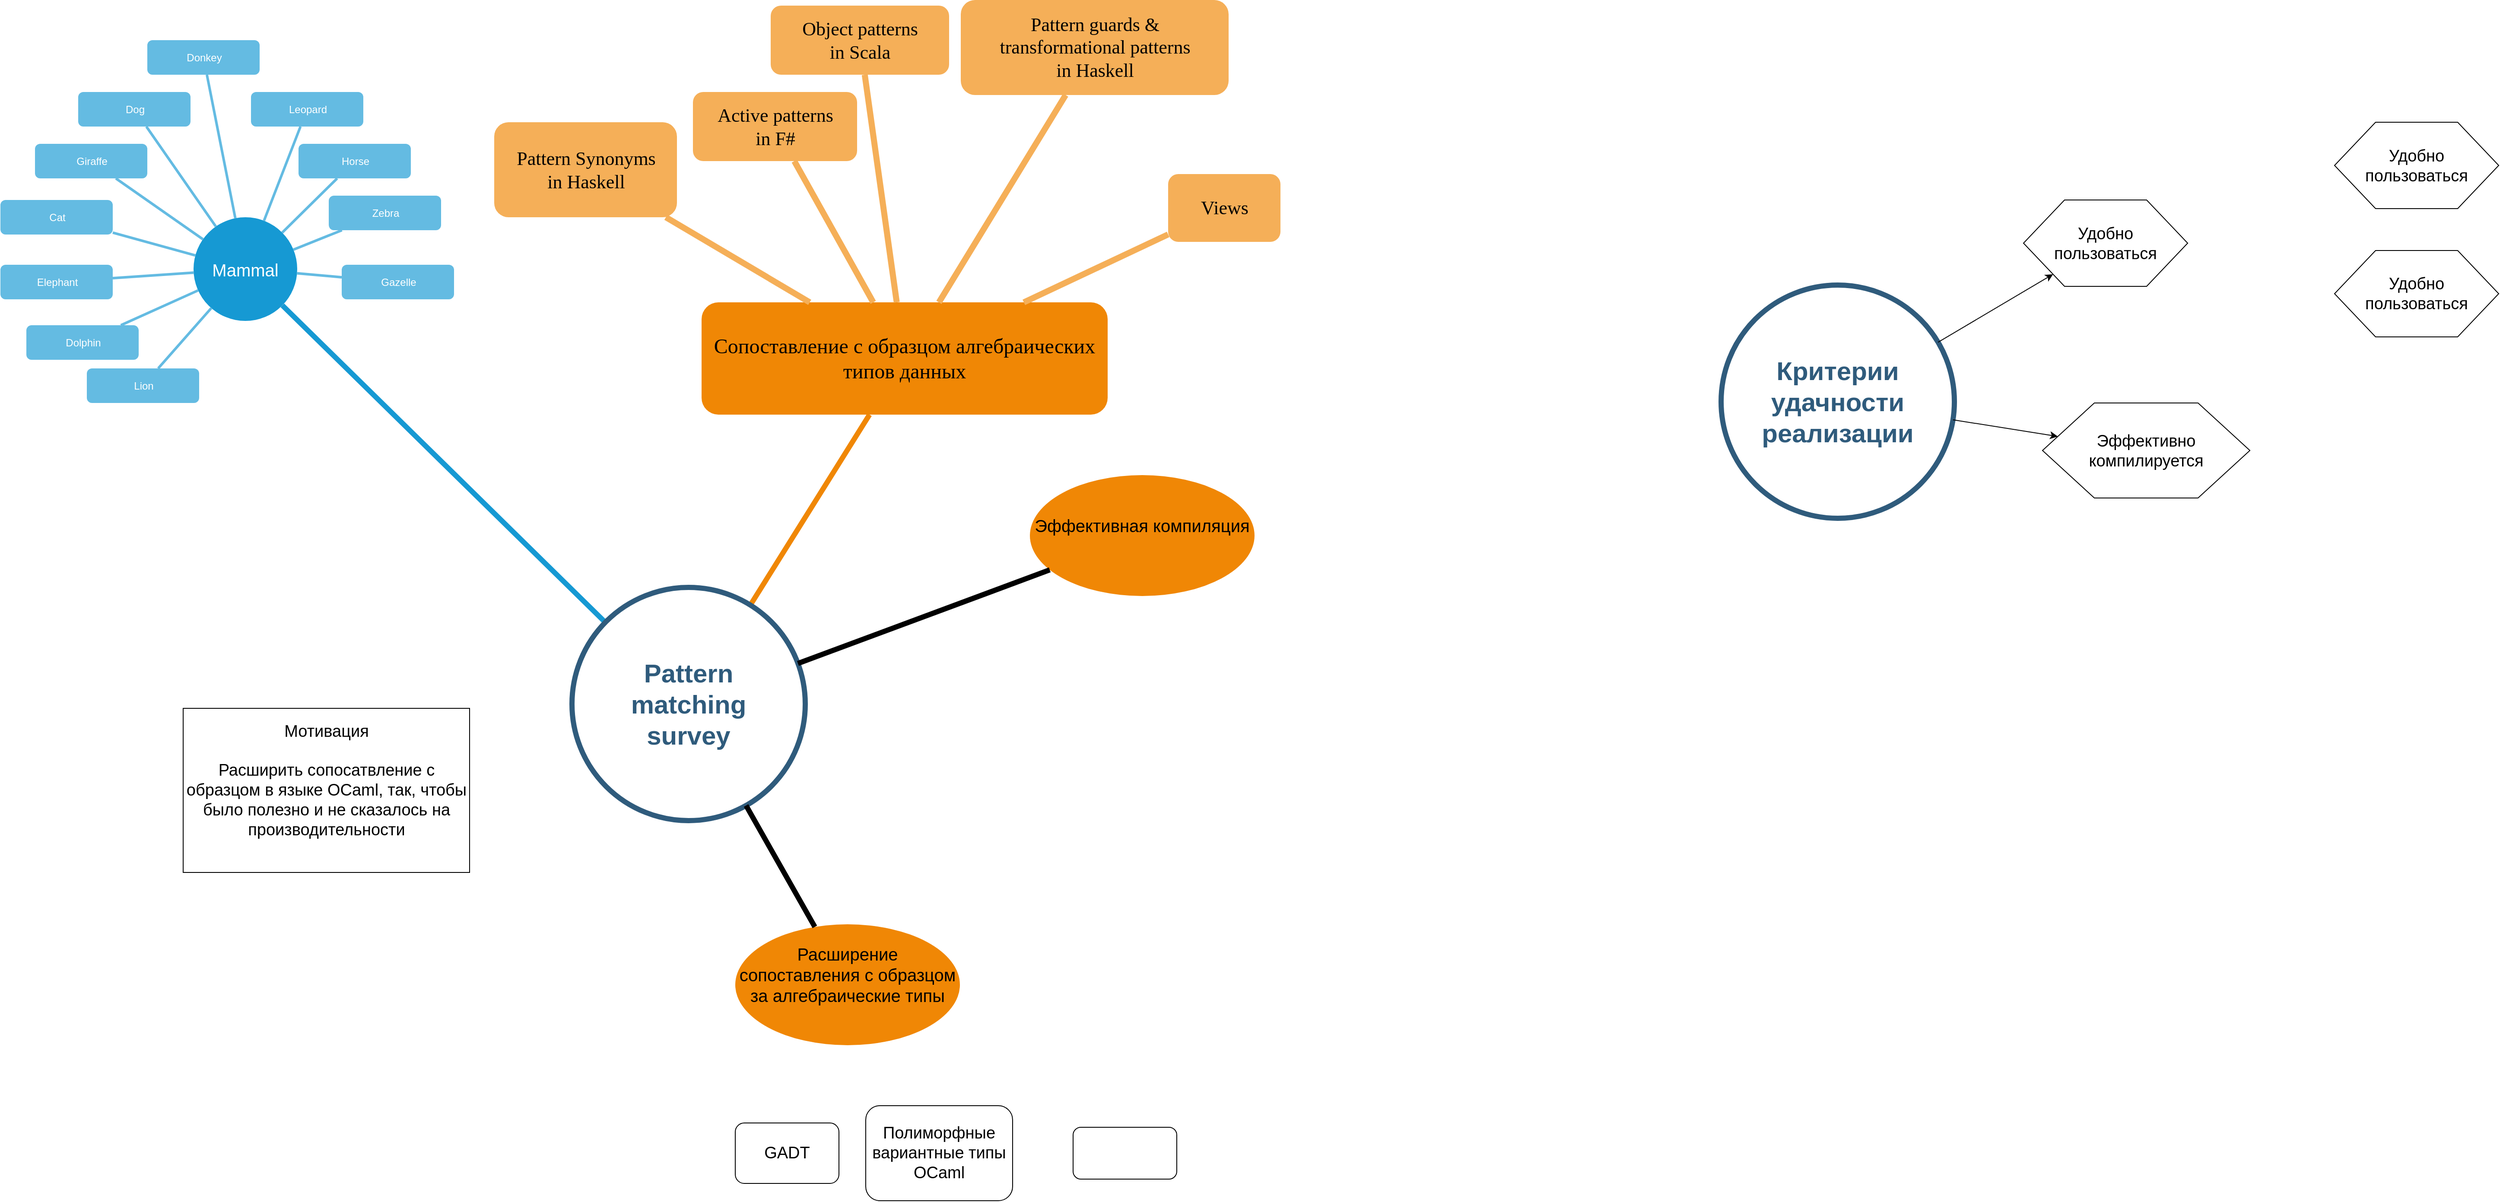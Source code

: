 <mxfile version="12.8.5" type="github">
  <diagram id="6a731a19-8d31-9384-78a2-239565b7b9f0" name="Page-1">
    <mxGraphModel dx="2370" dy="1707" grid="1" gridSize="10" guides="1" tooltips="1" connect="1" arrows="1" fold="1" page="1" pageScale="1" pageWidth="1169" pageHeight="827" background="#ffffff" math="0" shadow="0">
      <root>
        <mxCell id="0" />
        <mxCell id="1" parent="0" />
        <mxCell id="1350" value="Mammal" style="ellipse;whiteSpace=wrap;html=1;shadow=0;fontFamily=Helvetica;fontSize=20;fontColor=#FFFFFF;align=center;strokeWidth=3;fillColor=#1699D3;strokeColor=none;" parent="1" vertex="1">
          <mxGeometry x="542" y="291.5" width="120" height="120" as="geometry" />
        </mxCell>
        <mxCell id="1351" value="&lt;div style=&quot;font-size: 24px&quot;&gt;Сопоставление с образцом алгебраических типов данных&lt;/div&gt;" style="rounded=1;whiteSpace=wrap;html=1;shadow=0;fontFamily=Comic Sans MS;fontSize=24;fontColor=#000000;align=center;strokeWidth=3;fillColor=#F08705;strokeColor=none;gradientColor=none;" parent="1" vertex="1">
          <mxGeometry x="1130" y="390" width="470" height="130" as="geometry" />
        </mxCell>
        <mxCell id="1358" value="Dolphin" style="rounded=1;fillColor=#64BBE2;strokeColor=none;strokeWidth=3;shadow=0;html=1;fontColor=#FFFFFF;" parent="1" vertex="1">
          <mxGeometry x="348.5" y="416.5" width="130" height="40" as="geometry" />
        </mxCell>
        <mxCell id="1359" style="endArrow=none;strokeWidth=6;strokeColor=#1699D3;html=1;" parent="1" source="1515" target="1350" edge="1">
          <mxGeometry relative="1" as="geometry" />
        </mxCell>
        <mxCell id="1360" style="endArrow=none;strokeWidth=6;strokeColor=#f08705;html=1;" parent="1" source="1515" target="1351" edge="1">
          <mxGeometry relative="1" as="geometry" />
        </mxCell>
        <mxCell id="1367" value="Lion" style="rounded=1;fillColor=#64BBE2;strokeColor=none;strokeWidth=3;shadow=0;html=1;fontColor=#FFFFFF;" parent="1" vertex="1">
          <mxGeometry x="418.5" y="466.5" width="130" height="40" as="geometry" />
        </mxCell>
        <mxCell id="1368" value="Elephant" style="rounded=1;fillColor=#64BBE2;strokeColor=none;strokeWidth=3;shadow=0;html=1;fontColor=#FFFFFF;" parent="1" vertex="1">
          <mxGeometry x="318.5" y="346.5" width="130" height="40" as="geometry" />
        </mxCell>
        <mxCell id="1369" value="Cat" style="rounded=1;fillColor=#64BBE2;strokeColor=none;strokeWidth=3;shadow=0;html=1;fontColor=#FFFFFF;" parent="1" vertex="1">
          <mxGeometry x="318.5" y="271.5" width="130" height="40" as="geometry" />
        </mxCell>
        <mxCell id="1370" value="Giraffe" style="rounded=1;fillColor=#64BBE2;strokeColor=none;strokeWidth=3;shadow=0;html=1;fontColor=#FFFFFF;" parent="1" vertex="1">
          <mxGeometry x="358.5" y="206.5" width="130" height="40" as="geometry" />
        </mxCell>
        <mxCell id="1371" value="Dog" style="rounded=1;fillColor=#64BBE2;strokeColor=none;strokeWidth=3;shadow=0;html=1;fontColor=#FFFFFF;" parent="1" vertex="1">
          <mxGeometry x="408.5" y="146.5" width="130" height="40" as="geometry" />
        </mxCell>
        <mxCell id="1372" value="Donkey" style="rounded=1;fillColor=#64BBE2;strokeColor=none;strokeWidth=3;shadow=0;html=1;fontColor=#FFFFFF;" parent="1" vertex="1">
          <mxGeometry x="488.5" y="86.5" width="130" height="40" as="geometry" />
        </mxCell>
        <mxCell id="1373" value="Leopard" style="rounded=1;fillColor=#64BBE2;strokeColor=none;strokeWidth=3;shadow=0;html=1;fontColor=#FFFFFF;" parent="1" vertex="1">
          <mxGeometry x="608.5" y="146.5" width="130" height="40" as="geometry" />
        </mxCell>
        <mxCell id="1374" value="Horse" style="rounded=1;fillColor=#64BBE2;strokeColor=none;strokeWidth=3;shadow=0;html=1;fontColor=#FFFFFF;" parent="1" vertex="1">
          <mxGeometry x="663.5" y="206.5" width="130" height="40" as="geometry" />
        </mxCell>
        <mxCell id="1375" value="Zebra" style="rounded=1;fillColor=#64BBE2;strokeColor=none;strokeWidth=3;shadow=0;html=1;fontColor=#FFFFFF;" parent="1" vertex="1">
          <mxGeometry x="698.5" y="266.5" width="130" height="40" as="geometry" />
        </mxCell>
        <mxCell id="1376" value="Gazelle" style="rounded=1;fillColor=#64BBE2;strokeColor=none;strokeWidth=3;shadow=0;html=1;fontColor=#FFFFFF;" parent="1" vertex="1">
          <mxGeometry x="713.5" y="346.5" width="130" height="40" as="geometry" />
        </mxCell>
        <mxCell id="1377" value="" style="edgeStyle=none;endArrow=none;strokeWidth=3;strokeColor=#64BBE2;html=1;" parent="1" source="1350" target="1376" edge="1">
          <mxGeometry x="-221.5" y="56.5" width="100" height="100" as="geometry">
            <mxPoint x="-221.5" y="156.5" as="sourcePoint" />
            <mxPoint x="-121.5" y="56.5" as="targetPoint" />
          </mxGeometry>
        </mxCell>
        <mxCell id="1378" value="" style="edgeStyle=none;endArrow=none;strokeWidth=3;strokeColor=#64BBE2;html=1;" parent="1" source="1350" target="1367" edge="1">
          <mxGeometry x="-221.5" y="56.5" width="100" height="100" as="geometry">
            <mxPoint x="-221.5" y="156.5" as="sourcePoint" />
            <mxPoint x="-121.5" y="56.5" as="targetPoint" />
          </mxGeometry>
        </mxCell>
        <mxCell id="1379" value="" style="edgeStyle=none;endArrow=none;strokeWidth=3;strokeColor=#64BBE2;html=1;" parent="1" source="1350" target="1358" edge="1">
          <mxGeometry x="-221.5" y="56.5" width="100" height="100" as="geometry">
            <mxPoint x="-221.5" y="156.5" as="sourcePoint" />
            <mxPoint x="-121.5" y="56.5" as="targetPoint" />
          </mxGeometry>
        </mxCell>
        <mxCell id="1380" value="" style="edgeStyle=none;endArrow=none;strokeWidth=3;strokeColor=#64BBE2;html=1;" parent="1" source="1350" target="1368" edge="1">
          <mxGeometry x="-221.5" y="56.5" width="100" height="100" as="geometry">
            <mxPoint x="-221.5" y="156.5" as="sourcePoint" />
            <mxPoint x="-121.5" y="56.5" as="targetPoint" />
          </mxGeometry>
        </mxCell>
        <mxCell id="1381" value="" style="edgeStyle=none;endArrow=none;strokeWidth=3;strokeColor=#64BBE2;html=1;" parent="1" source="1350" target="1369" edge="1">
          <mxGeometry x="-221.5" y="56.5" width="100" height="100" as="geometry">
            <mxPoint x="-221.5" y="156.5" as="sourcePoint" />
            <mxPoint x="-121.5" y="56.5" as="targetPoint" />
          </mxGeometry>
        </mxCell>
        <mxCell id="1382" value="" style="edgeStyle=none;endArrow=none;strokeWidth=3;strokeColor=#64BBE2;html=1;" parent="1" source="1350" target="1370" edge="1">
          <mxGeometry x="-221.5" y="56.5" width="100" height="100" as="geometry">
            <mxPoint x="-221.5" y="156.5" as="sourcePoint" />
            <mxPoint x="-121.5" y="56.5" as="targetPoint" />
          </mxGeometry>
        </mxCell>
        <mxCell id="1383" value="" style="edgeStyle=none;endArrow=none;strokeWidth=3;strokeColor=#64BBE2;html=1;" parent="1" source="1350" target="1371" edge="1">
          <mxGeometry x="-221.5" y="56.5" width="100" height="100" as="geometry">
            <mxPoint x="-221.5" y="156.5" as="sourcePoint" />
            <mxPoint x="-121.5" y="56.5" as="targetPoint" />
          </mxGeometry>
        </mxCell>
        <mxCell id="1384" value="" style="edgeStyle=none;endArrow=none;strokeWidth=3;strokeColor=#64BBE2;html=1;" parent="1" source="1350" target="1372" edge="1">
          <mxGeometry x="-221.5" y="56.5" width="100" height="100" as="geometry">
            <mxPoint x="-221.5" y="156.5" as="sourcePoint" />
            <mxPoint x="-121.5" y="56.5" as="targetPoint" />
          </mxGeometry>
        </mxCell>
        <mxCell id="1385" value="" style="edgeStyle=none;endArrow=none;strokeWidth=3;strokeColor=#64BBE2;html=1;" parent="1" source="1350" target="1373" edge="1">
          <mxGeometry x="-221.5" y="56.5" width="100" height="100" as="geometry">
            <mxPoint x="-221.5" y="156.5" as="sourcePoint" />
            <mxPoint x="-121.5" y="56.5" as="targetPoint" />
          </mxGeometry>
        </mxCell>
        <mxCell id="1386" value="" style="edgeStyle=none;endArrow=none;strokeWidth=3;strokeColor=#64BBE2;html=1;" parent="1" source="1350" target="1374" edge="1">
          <mxGeometry x="-221.5" y="56.5" width="100" height="100" as="geometry">
            <mxPoint x="-221.5" y="156.5" as="sourcePoint" />
            <mxPoint x="-121.5" y="56.5" as="targetPoint" />
          </mxGeometry>
        </mxCell>
        <mxCell id="1387" value="" style="edgeStyle=none;endArrow=none;strokeWidth=3;strokeColor=#64BBE2;html=1;" parent="1" source="1350" target="1375" edge="1">
          <mxGeometry x="-221.5" y="56.5" width="100" height="100" as="geometry">
            <mxPoint x="-221.5" y="156.5" as="sourcePoint" />
            <mxPoint x="-121.5" y="56.5" as="targetPoint" />
          </mxGeometry>
        </mxCell>
        <mxCell id="1393" value="&lt;div&gt;Pattern guards &amp;amp; &lt;br&gt;transformational patterns&lt;/div&gt;&lt;div&gt;in Haskell&lt;/div&gt;" style="rounded=1;fillColor=#f5af58;strokeColor=none;strokeWidth=7;shadow=0;html=1;fontColor=#000000;fontSize=22;fontFamily=Comic Sans MS;" parent="1" vertex="1">
          <mxGeometry x="1430" y="40" width="310" height="110" as="geometry" />
        </mxCell>
        <mxCell id="1394" value="Views" style="rounded=1;fillColor=#f5af58;strokeColor=none;strokeWidth=7;shadow=0;html=1;fontColor=#000000;fontSize=22;fontFamily=Comic Sans MS;" parent="1" vertex="1">
          <mxGeometry x="1670" y="241.5" width="130" height="78.5" as="geometry" />
        </mxCell>
        <mxCell id="1402" value="" style="edgeStyle=none;endArrow=none;strokeWidth=7;strokeColor=#F5AF58;html=1;fontSize=22;fontFamily=Comic Sans MS;" parent="1" source="1351" target="8fD-62BuHi758IAnA8GY-1560" edge="1">
          <mxGeometry x="3.5" y="21.5" width="100" height="100" as="geometry">
            <mxPoint x="3.5" y="121.5" as="sourcePoint" />
            <mxPoint x="1016.177" y="241.5" as="targetPoint" />
          </mxGeometry>
        </mxCell>
        <mxCell id="1403" value="" style="edgeStyle=none;endArrow=none;strokeWidth=7;strokeColor=#F5AF58;html=1;fontSize=22;fontFamily=Comic Sans MS;" parent="1" source="1351" target="8fD-62BuHi758IAnA8GY-1559" edge="1">
          <mxGeometry x="3.5" y="21.5" width="100" height="100" as="geometry">
            <mxPoint x="3.5" y="121.5" as="sourcePoint" />
            <mxPoint x="1046.771" y="181.5" as="targetPoint" />
          </mxGeometry>
        </mxCell>
        <mxCell id="1404" value="" style="edgeStyle=none;endArrow=none;strokeWidth=7;strokeColor=#F5AF58;html=1;fontSize=22;fontFamily=Comic Sans MS;" parent="1" source="1351" target="8fD-62BuHi758IAnA8GY-1558" edge="1">
          <mxGeometry x="3.5" y="21.5" width="100" height="100" as="geometry">
            <mxPoint x="3.5" y="121.5" as="sourcePoint" />
            <mxPoint x="1108.861" y="121.5" as="targetPoint" />
          </mxGeometry>
        </mxCell>
        <mxCell id="1405" value="" style="edgeStyle=none;endArrow=none;strokeWidth=7;strokeColor=#F5AF58;html=1;fontSize=22;fontFamily=Comic Sans MS;" parent="1" source="1351" target="1393" edge="1">
          <mxGeometry x="3.5" y="21.5" width="100" height="100" as="geometry">
            <mxPoint x="3.5" y="121.5" as="sourcePoint" />
            <mxPoint x="103.5" y="21.5" as="targetPoint" />
          </mxGeometry>
        </mxCell>
        <mxCell id="1406" value="" style="edgeStyle=none;endArrow=none;strokeWidth=7;strokeColor=#F5AF58;html=1;fontSize=22;fontFamily=Comic Sans MS;" parent="1" source="1351" target="1394" edge="1">
          <mxGeometry x="3.5" y="21.5" width="100" height="100" as="geometry">
            <mxPoint x="3.5" y="121.5" as="sourcePoint" />
            <mxPoint x="103.5" y="21.5" as="targetPoint" />
          </mxGeometry>
        </mxCell>
        <mxCell id="1515" value="Pattern &lt;br&gt;matching &lt;br&gt;&lt;div&gt;survey&lt;/div&gt;" style="ellipse;whiteSpace=wrap;html=1;shadow=0;fontFamily=Helvetica;fontSize=30;fontColor=#2F5B7C;align=center;strokeColor=#2F5B7C;strokeWidth=6;fillColor=#FFFFFF;fontStyle=1;gradientColor=none;" parent="1" vertex="1">
          <mxGeometry x="980" y="720" width="270" height="270" as="geometry" />
        </mxCell>
        <mxCell id="8fD-62BuHi758IAnA8GY-1542" value="&lt;div style=&quot;font-size: 19px;&quot;&gt;Мотивация&lt;/div&gt;&lt;div style=&quot;font-size: 19px;&quot;&gt;&lt;br style=&quot;font-size: 19px;&quot;&gt;Расширить сопосатвление с образцом в языке OCaml, так, чтобы было полезно и не сказалось на производительности&lt;/div&gt;&lt;div style=&quot;font-size: 19px;&quot;&gt;&lt;br style=&quot;font-size: 19px;&quot;&gt;&lt;/div&gt;" style="rounded=0;whiteSpace=wrap;html=1;fontSize=19;" parent="1" vertex="1">
          <mxGeometry x="530" y="860" width="331.5" height="190" as="geometry" />
        </mxCell>
        <mxCell id="8fD-62BuHi758IAnA8GY-1543" value="&lt;div&gt;Эффективная компиляция&lt;/div&gt;&lt;div&gt;&lt;br&gt;&lt;/div&gt;" style="ellipse;whiteSpace=wrap;html=1;shadow=0;fontFamily=Helvetica;fontSize=20;fontColor=#000000;align=center;strokeWidth=3;fillColor=#F08705;strokeColor=none;gradientColor=none;" parent="1" vertex="1">
          <mxGeometry x="1510" y="590" width="260" height="140" as="geometry" />
        </mxCell>
        <mxCell id="8fD-62BuHi758IAnA8GY-1544" value="&lt;div&gt;Расширение сопоставления с образцом за алгебраические типы&lt;/div&gt;&lt;div&gt;&lt;br&gt;&lt;/div&gt;" style="ellipse;whiteSpace=wrap;html=1;shadow=0;fontFamily=Helvetica;fontSize=20;fontColor=#000000;align=center;strokeWidth=3;fillColor=#F08705;strokeColor=none;gradientColor=none;" parent="1" vertex="1">
          <mxGeometry x="1169" y="1110" width="260" height="140" as="geometry" />
        </mxCell>
        <mxCell id="8fD-62BuHi758IAnA8GY-1545" style="endArrow=none;strokeWidth=6;strokeColor=#000000;html=1;" parent="1" source="1515" target="8fD-62BuHi758IAnA8GY-1544" edge="1">
          <mxGeometry relative="1" as="geometry">
            <mxPoint x="1159.277" y="697.458" as="sourcePoint" />
            <mxPoint x="1237.621" y="516.481" as="targetPoint" />
          </mxGeometry>
        </mxCell>
        <mxCell id="8fD-62BuHi758IAnA8GY-1546" value="" style="html=1;strokeColor=#000000;fontSize=19;fontColor=#000000;strokeWidth=6;endArrow=none;endFill=0;" parent="1" source="1515" target="8fD-62BuHi758IAnA8GY-1543" edge="1">
          <mxGeometry width="50" height="50" relative="1" as="geometry">
            <mxPoint x="1480" y="720" as="sourcePoint" />
            <mxPoint x="1530" y="670" as="targetPoint" />
          </mxGeometry>
        </mxCell>
        <mxCell id="8fD-62BuHi758IAnA8GY-1547" value="" style="rounded=1;whiteSpace=wrap;html=1;fontSize=19;fontColor=#000000;" parent="1" vertex="1">
          <mxGeometry x="1560" y="1345" width="120" height="60" as="geometry" />
        </mxCell>
        <mxCell id="8fD-62BuHi758IAnA8GY-1552" value="&lt;div&gt;Полиморфные вариантные типы OCaml&lt;/div&gt;" style="rounded=1;whiteSpace=wrap;html=1;fontSize=19;fontColor=#000000;" parent="1" vertex="1">
          <mxGeometry x="1320" y="1320" width="170" height="110" as="geometry" />
        </mxCell>
        <mxCell id="8fD-62BuHi758IAnA8GY-1553" value="GADT" style="rounded=1;whiteSpace=wrap;html=1;fontSize=19;fontColor=#000000;" parent="1" vertex="1">
          <mxGeometry x="1169" y="1340" width="120" height="70" as="geometry" />
        </mxCell>
        <mxCell id="8fD-62BuHi758IAnA8GY-1554" value="&lt;div&gt;Критерии удачности реализации&lt;/div&gt;" style="ellipse;whiteSpace=wrap;html=1;shadow=0;fontFamily=Helvetica;fontSize=30;fontColor=#2F5B7C;align=center;strokeColor=#2F5B7C;strokeWidth=6;fillColor=#FFFFFF;fontStyle=1;gradientColor=none;" parent="1" vertex="1">
          <mxGeometry x="2310" y="370" width="270" height="270" as="geometry" />
        </mxCell>
        <mxCell id="8fD-62BuHi758IAnA8GY-1555" value="&lt;div&gt;Удобно пользоваться&lt;/div&gt;" style="shape=hexagon;perimeter=hexagonPerimeter2;whiteSpace=wrap;html=1;fontSize=19;fontColor=#000000;" parent="1" vertex="1">
          <mxGeometry x="2660" y="271.5" width="190" height="100" as="geometry" />
        </mxCell>
        <mxCell id="8fD-62BuHi758IAnA8GY-1556" value="&lt;div&gt;Эффективно компилируется&lt;/div&gt;" style="shape=hexagon;perimeter=hexagonPerimeter2;whiteSpace=wrap;html=1;fontSize=19;fontColor=#000000;" parent="1" vertex="1">
          <mxGeometry x="2682" y="506.5" width="240" height="110" as="geometry" />
        </mxCell>
        <mxCell id="8fD-62BuHi758IAnA8GY-1558" value="&lt;div&gt;Object patterns &lt;br&gt;&lt;/div&gt;&lt;div&gt;in Scala&lt;br&gt;&lt;/div&gt;" style="rounded=1;fillColor=#f5af58;strokeColor=none;strokeWidth=7;shadow=0;html=1;fontColor=#000000;fontSize=22;fontFamily=Comic Sans MS;" parent="1" vertex="1">
          <mxGeometry x="1210" y="46.5" width="206.5" height="80" as="geometry" />
        </mxCell>
        <mxCell id="8fD-62BuHi758IAnA8GY-1559" value="Active patterns &lt;br&gt;&lt;div&gt;in F#&lt;br&gt;&lt;/div&gt;" style="rounded=1;fillColor=#f5af58;strokeColor=none;strokeWidth=7;shadow=0;html=1;fontColor=#000000;fontSize=22;fontFamily=Comic Sans MS;" parent="1" vertex="1">
          <mxGeometry x="1120" y="146.5" width="190" height="80" as="geometry" />
        </mxCell>
        <mxCell id="8fD-62BuHi758IAnA8GY-1560" value="Pattern Synonyms&lt;br&gt;&lt;div&gt;in Haskell&lt;/div&gt;" style="rounded=1;fillColor=#f5af58;strokeColor=none;strokeWidth=7;shadow=0;html=1;fontColor=#000000;fontSize=22;fontFamily=Comic Sans MS;" parent="1" vertex="1">
          <mxGeometry x="890" y="181.5" width="211.5" height="110" as="geometry" />
        </mxCell>
        <mxCell id="bMdo5Hn-U5GAJIpTpXzk-1515" value="&lt;div&gt;Удобно пользоваться&lt;/div&gt;" style="shape=hexagon;perimeter=hexagonPerimeter2;whiteSpace=wrap;html=1;fontSize=19;fontColor=#000000;" vertex="1" parent="1">
          <mxGeometry x="3020" y="181.5" width="190" height="100" as="geometry" />
        </mxCell>
        <mxCell id="bMdo5Hn-U5GAJIpTpXzk-1516" value="&lt;div&gt;Удобно пользоваться&lt;/div&gt;" style="shape=hexagon;perimeter=hexagonPerimeter2;whiteSpace=wrap;html=1;fontSize=19;fontColor=#000000;" vertex="1" parent="1">
          <mxGeometry x="3020" y="330" width="190" height="100" as="geometry" />
        </mxCell>
        <mxCell id="bMdo5Hn-U5GAJIpTpXzk-1517" value="" style="endArrow=classic;html=1;" edge="1" parent="1" source="8fD-62BuHi758IAnA8GY-1554" target="8fD-62BuHi758IAnA8GY-1555">
          <mxGeometry width="50" height="50" relative="1" as="geometry">
            <mxPoint x="2350" y="510" as="sourcePoint" />
            <mxPoint x="2400" y="460" as="targetPoint" />
          </mxGeometry>
        </mxCell>
        <mxCell id="bMdo5Hn-U5GAJIpTpXzk-1518" value="" style="endArrow=classic;html=1;" edge="1" parent="1" source="8fD-62BuHi758IAnA8GY-1554" target="8fD-62BuHi758IAnA8GY-1556">
          <mxGeometry width="50" height="50" relative="1" as="geometry">
            <mxPoint x="2571.241" y="446.348" as="sourcePoint" />
            <mxPoint x="2704.194" y="367.493" as="targetPoint" />
          </mxGeometry>
        </mxCell>
      </root>
    </mxGraphModel>
  </diagram>
</mxfile>
